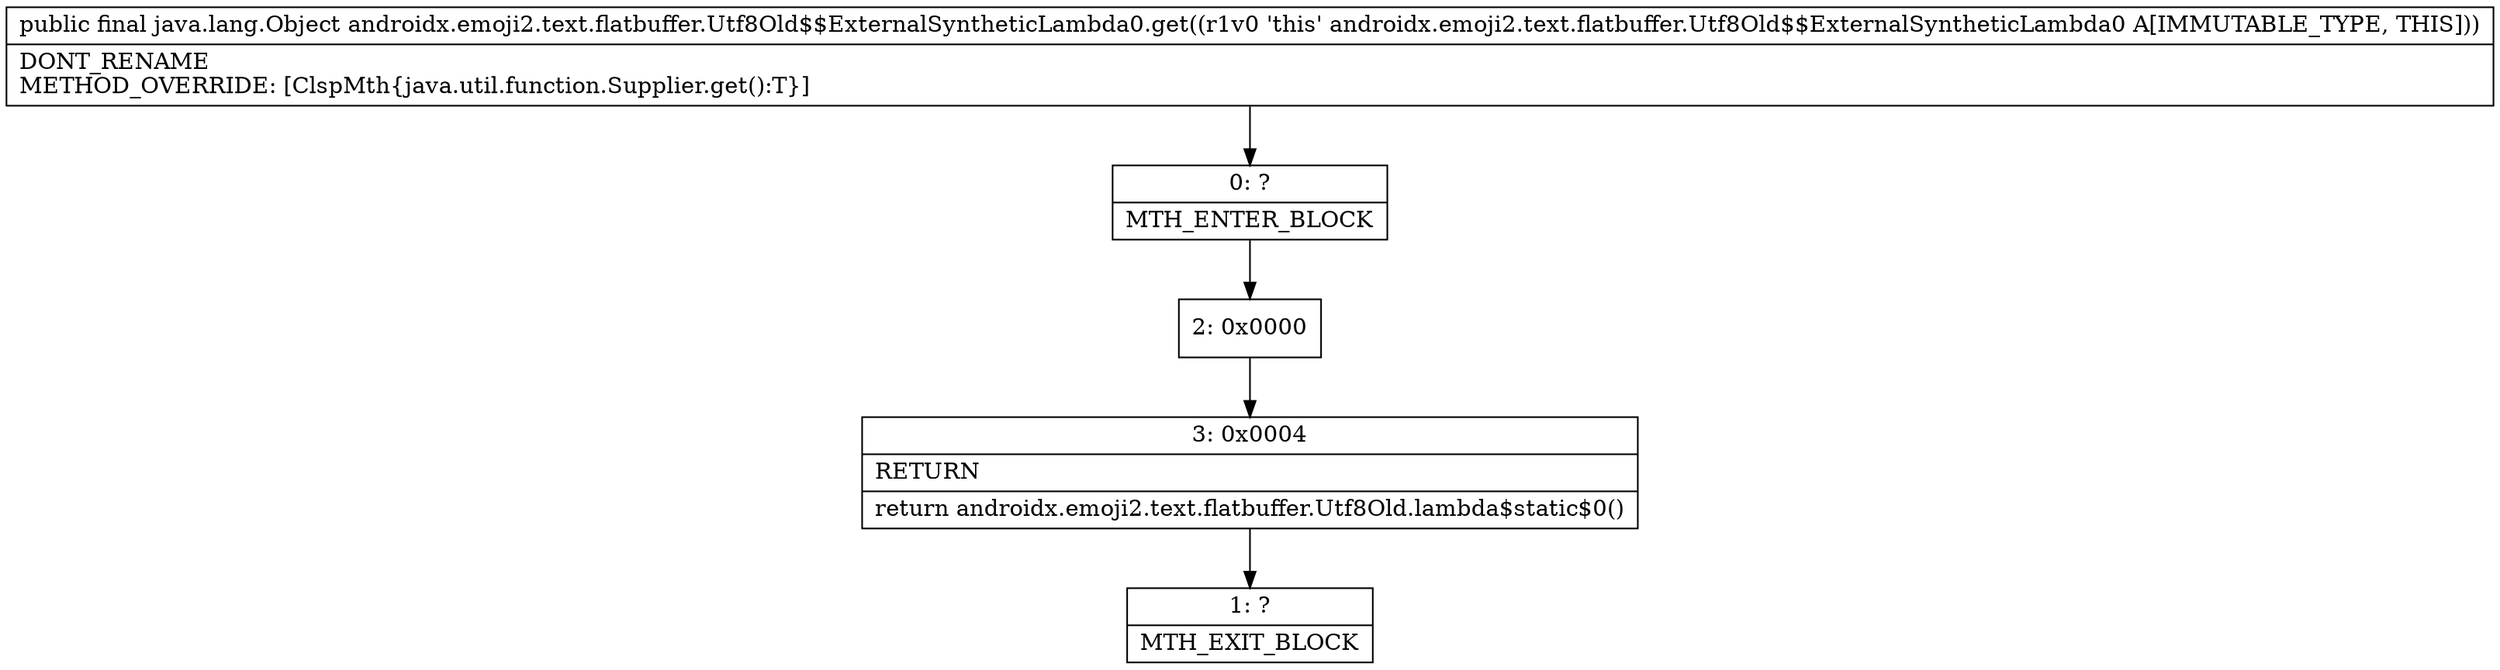 digraph "CFG forandroidx.emoji2.text.flatbuffer.Utf8Old$$ExternalSyntheticLambda0.get()Ljava\/lang\/Object;" {
Node_0 [shape=record,label="{0\:\ ?|MTH_ENTER_BLOCK\l}"];
Node_2 [shape=record,label="{2\:\ 0x0000}"];
Node_3 [shape=record,label="{3\:\ 0x0004|RETURN\l|return androidx.emoji2.text.flatbuffer.Utf8Old.lambda$static$0()\l}"];
Node_1 [shape=record,label="{1\:\ ?|MTH_EXIT_BLOCK\l}"];
MethodNode[shape=record,label="{public final java.lang.Object androidx.emoji2.text.flatbuffer.Utf8Old$$ExternalSyntheticLambda0.get((r1v0 'this' androidx.emoji2.text.flatbuffer.Utf8Old$$ExternalSyntheticLambda0 A[IMMUTABLE_TYPE, THIS]))  | DONT_RENAME\lMETHOD_OVERRIDE: [ClspMth\{java.util.function.Supplier.get():T\}]\l}"];
MethodNode -> Node_0;Node_0 -> Node_2;
Node_2 -> Node_3;
Node_3 -> Node_1;
}

